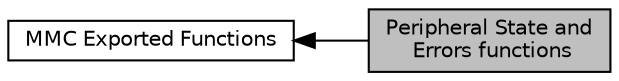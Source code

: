 digraph "Peripheral State and Errors functions"
{
  edge [fontname="Helvetica",fontsize="10",labelfontname="Helvetica",labelfontsize="10"];
  node [fontname="Helvetica",fontsize="10",shape=record];
  rankdir=LR;
  Node1 [label="MMC Exported Functions",height=0.2,width=0.4,color="black", fillcolor="white", style="filled",URL="$group___m_m_c___exported___functions.html"];
  Node0 [label="Peripheral State and\l Errors functions",height=0.2,width=0.4,color="black", fillcolor="grey75", style="filled", fontcolor="black"];
  Node1->Node0 [shape=plaintext, dir="back", style="solid"];
}

